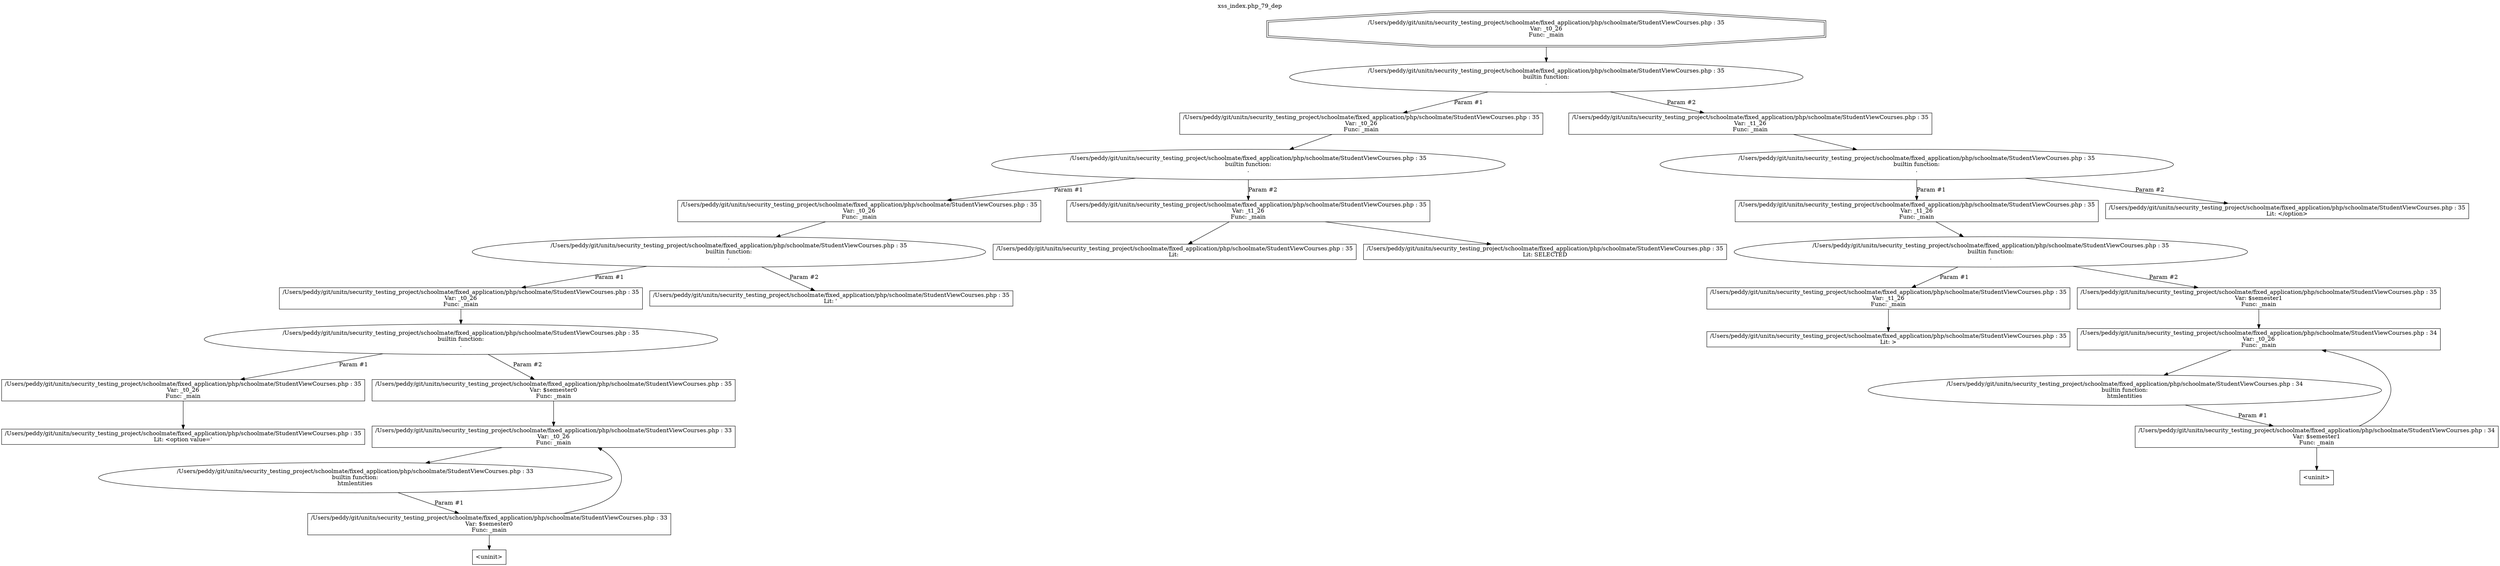 digraph cfg {
  label="xss_index.php_79_dep";
  labelloc=t;
  n1 [shape=doubleoctagon, label="/Users/peddy/git/unitn/security_testing_project/schoolmate/fixed_application/php/schoolmate/StudentViewCourses.php : 35\nVar: _t0_26\nFunc: _main\n"];
  n2 [shape=ellipse, label="/Users/peddy/git/unitn/security_testing_project/schoolmate/fixed_application/php/schoolmate/StudentViewCourses.php : 35\nbuiltin function:\n.\n"];
  n3 [shape=box, label="/Users/peddy/git/unitn/security_testing_project/schoolmate/fixed_application/php/schoolmate/StudentViewCourses.php : 35\nVar: _t0_26\nFunc: _main\n"];
  n4 [shape=ellipse, label="/Users/peddy/git/unitn/security_testing_project/schoolmate/fixed_application/php/schoolmate/StudentViewCourses.php : 35\nbuiltin function:\n.\n"];
  n5 [shape=box, label="/Users/peddy/git/unitn/security_testing_project/schoolmate/fixed_application/php/schoolmate/StudentViewCourses.php : 35\nVar: _t0_26\nFunc: _main\n"];
  n6 [shape=ellipse, label="/Users/peddy/git/unitn/security_testing_project/schoolmate/fixed_application/php/schoolmate/StudentViewCourses.php : 35\nbuiltin function:\n.\n"];
  n7 [shape=box, label="/Users/peddy/git/unitn/security_testing_project/schoolmate/fixed_application/php/schoolmate/StudentViewCourses.php : 35\nVar: _t0_26\nFunc: _main\n"];
  n8 [shape=ellipse, label="/Users/peddy/git/unitn/security_testing_project/schoolmate/fixed_application/php/schoolmate/StudentViewCourses.php : 35\nbuiltin function:\n.\n"];
  n9 [shape=box, label="/Users/peddy/git/unitn/security_testing_project/schoolmate/fixed_application/php/schoolmate/StudentViewCourses.php : 35\nVar: _t0_26\nFunc: _main\n"];
  n10 [shape=box, label="/Users/peddy/git/unitn/security_testing_project/schoolmate/fixed_application/php/schoolmate/StudentViewCourses.php : 35\nLit: <option value='\n"];
  n11 [shape=box, label="/Users/peddy/git/unitn/security_testing_project/schoolmate/fixed_application/php/schoolmate/StudentViewCourses.php : 35\nVar: $semester0\nFunc: _main\n"];
  n12 [shape=box, label="/Users/peddy/git/unitn/security_testing_project/schoolmate/fixed_application/php/schoolmate/StudentViewCourses.php : 33\nVar: _t0_26\nFunc: _main\n"];
  n13 [shape=ellipse, label="/Users/peddy/git/unitn/security_testing_project/schoolmate/fixed_application/php/schoolmate/StudentViewCourses.php : 33\nbuiltin function:\nhtmlentities\n"];
  n14 [shape=box, label="/Users/peddy/git/unitn/security_testing_project/schoolmate/fixed_application/php/schoolmate/StudentViewCourses.php : 33\nVar: $semester0\nFunc: _main\n"];
  n15 [shape=box, label="<uninit>"];
  n16 [shape=box, label="/Users/peddy/git/unitn/security_testing_project/schoolmate/fixed_application/php/schoolmate/StudentViewCourses.php : 35\nLit: ' \n"];
  n17 [shape=box, label="/Users/peddy/git/unitn/security_testing_project/schoolmate/fixed_application/php/schoolmate/StudentViewCourses.php : 35\nVar: _t1_26\nFunc: _main\n"];
  n18 [shape=box, label="/Users/peddy/git/unitn/security_testing_project/schoolmate/fixed_application/php/schoolmate/StudentViewCourses.php : 35\nLit: \n"];
  n19 [shape=box, label="/Users/peddy/git/unitn/security_testing_project/schoolmate/fixed_application/php/schoolmate/StudentViewCourses.php : 35\nLit: SELECTED\n"];
  n20 [shape=box, label="/Users/peddy/git/unitn/security_testing_project/schoolmate/fixed_application/php/schoolmate/StudentViewCourses.php : 35\nVar: _t1_26\nFunc: _main\n"];
  n21 [shape=ellipse, label="/Users/peddy/git/unitn/security_testing_project/schoolmate/fixed_application/php/schoolmate/StudentViewCourses.php : 35\nbuiltin function:\n.\n"];
  n22 [shape=box, label="/Users/peddy/git/unitn/security_testing_project/schoolmate/fixed_application/php/schoolmate/StudentViewCourses.php : 35\nVar: _t1_26\nFunc: _main\n"];
  n23 [shape=ellipse, label="/Users/peddy/git/unitn/security_testing_project/schoolmate/fixed_application/php/schoolmate/StudentViewCourses.php : 35\nbuiltin function:\n.\n"];
  n24 [shape=box, label="/Users/peddy/git/unitn/security_testing_project/schoolmate/fixed_application/php/schoolmate/StudentViewCourses.php : 35\nVar: _t1_26\nFunc: _main\n"];
  n25 [shape=box, label="/Users/peddy/git/unitn/security_testing_project/schoolmate/fixed_application/php/schoolmate/StudentViewCourses.php : 35\nLit: >\n"];
  n26 [shape=box, label="/Users/peddy/git/unitn/security_testing_project/schoolmate/fixed_application/php/schoolmate/StudentViewCourses.php : 35\nVar: $semester1\nFunc: _main\n"];
  n27 [shape=box, label="/Users/peddy/git/unitn/security_testing_project/schoolmate/fixed_application/php/schoolmate/StudentViewCourses.php : 34\nVar: _t0_26\nFunc: _main\n"];
  n28 [shape=ellipse, label="/Users/peddy/git/unitn/security_testing_project/schoolmate/fixed_application/php/schoolmate/StudentViewCourses.php : 34\nbuiltin function:\nhtmlentities\n"];
  n29 [shape=box, label="/Users/peddy/git/unitn/security_testing_project/schoolmate/fixed_application/php/schoolmate/StudentViewCourses.php : 34\nVar: $semester1\nFunc: _main\n"];
  n30 [shape=box, label="<uninit>"];
  n31 [shape=box, label="/Users/peddy/git/unitn/security_testing_project/schoolmate/fixed_application/php/schoolmate/StudentViewCourses.php : 35\nLit: </option>\n"];
  n1 -> n2;
  n3 -> n4;
  n5 -> n6;
  n7 -> n8;
  n9 -> n10;
  n8 -> n9[label="Param #1"];
  n8 -> n11[label="Param #2"];
  n12 -> n13;
  n14 -> n15;
  n14 -> n12;
  n13 -> n14[label="Param #1"];
  n11 -> n12;
  n6 -> n7[label="Param #1"];
  n6 -> n16[label="Param #2"];
  n4 -> n5[label="Param #1"];
  n4 -> n17[label="Param #2"];
  n17 -> n18;
  n17 -> n19;
  n2 -> n3[label="Param #1"];
  n2 -> n20[label="Param #2"];
  n20 -> n21;
  n22 -> n23;
  n24 -> n25;
  n23 -> n24[label="Param #1"];
  n23 -> n26[label="Param #2"];
  n27 -> n28;
  n29 -> n30;
  n29 -> n27;
  n28 -> n29[label="Param #1"];
  n26 -> n27;
  n21 -> n22[label="Param #1"];
  n21 -> n31[label="Param #2"];
}
